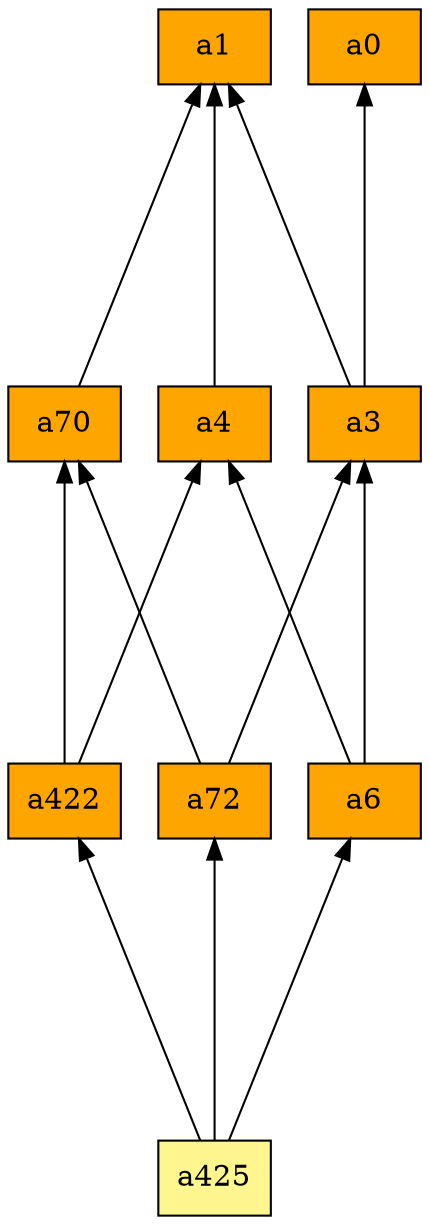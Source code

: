 digraph G {
rankdir=BT;ranksep="2.0";
"a1" [shape=record,fillcolor=orange,style=filled,label="{a1}"];
"a4" [shape=record,fillcolor=orange,style=filled,label="{a4}"];
"a70" [shape=record,fillcolor=orange,style=filled,label="{a70}"];
"a3" [shape=record,fillcolor=orange,style=filled,label="{a3}"];
"a6" [shape=record,fillcolor=orange,style=filled,label="{a6}"];
"a425" [shape=record,fillcolor=khaki1,style=filled,label="{a425}"];
"a0" [shape=record,fillcolor=orange,style=filled,label="{a0}"];
"a72" [shape=record,fillcolor=orange,style=filled,label="{a72}"];
"a422" [shape=record,fillcolor=orange,style=filled,label="{a422}"];
"a4" -> "a1"
"a70" -> "a1"
"a3" -> "a1"
"a3" -> "a0"
"a6" -> "a4"
"a6" -> "a3"
"a425" -> "a6"
"a425" -> "a72"
"a425" -> "a422"
"a72" -> "a3"
"a72" -> "a70"
"a422" -> "a4"
"a422" -> "a70"
}